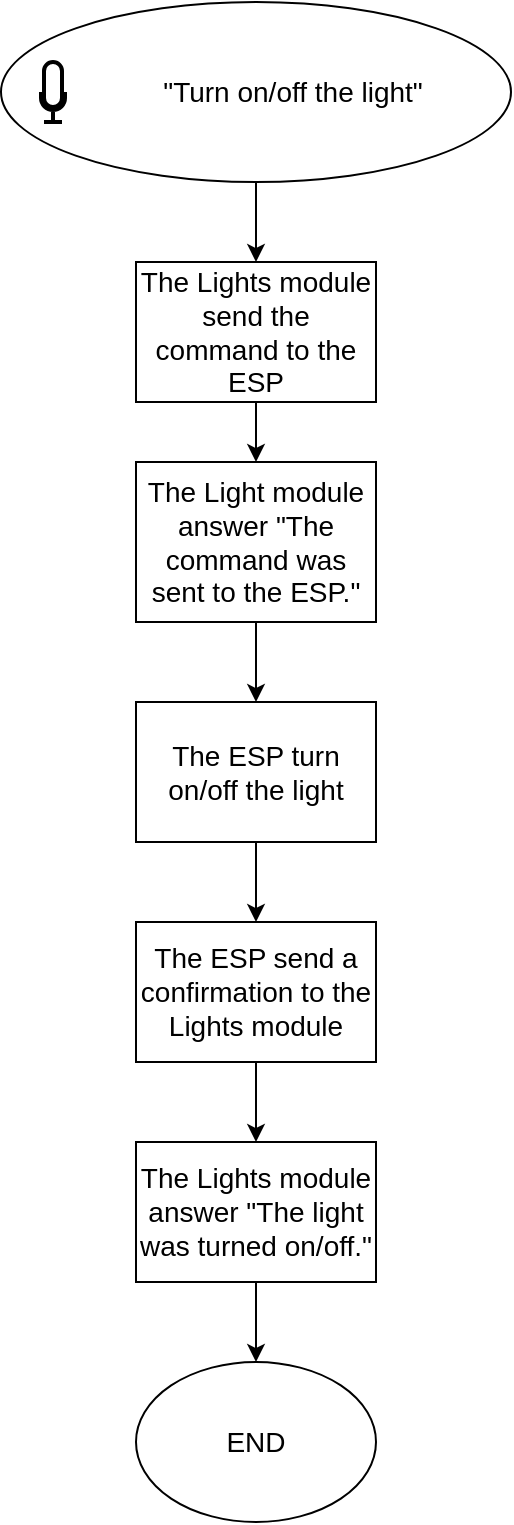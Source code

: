 <mxfile version="14.6.13" type="device"><diagram id="Rtd866kfIYt-t1DQ2XXF" name="Page-1"><mxGraphModel dx="772" dy="1147" grid="1" gridSize="10" guides="1" tooltips="1" connect="1" arrows="1" fold="1" page="1" pageScale="1" pageWidth="827" pageHeight="1169" math="0" shadow="0"><root><mxCell id="0"/><mxCell id="1" parent="0"/><mxCell id="Xhw9Ebo2_peLNCyMHLE8-49" value="" style="edgeStyle=orthogonalEdgeStyle;rounded=0;orthogonalLoop=1;jettySize=auto;html=1;fontSize=14;" edge="1" parent="1" source="Xhw9Ebo2_peLNCyMHLE8-50" target="Xhw9Ebo2_peLNCyMHLE8-54"><mxGeometry relative="1" as="geometry"/></mxCell><mxCell id="Xhw9Ebo2_peLNCyMHLE8-50" value="" style="ellipse;whiteSpace=wrap;html=1;fontSize=14;" vertex="1" parent="1"><mxGeometry x="207.5" y="50" width="255" height="90" as="geometry"/></mxCell><mxCell id="Xhw9Ebo2_peLNCyMHLE8-51" value="" style="html=1;verticalLabelPosition=bottom;align=center;labelBackgroundColor=#ffffff;verticalAlign=top;strokeWidth=2;shadow=0;dashed=0;shape=mxgraph.ios7.icons.microphone;fontSize=14;" vertex="1" parent="1"><mxGeometry x="227.5" y="80" width="12" height="30" as="geometry"/></mxCell><mxCell id="Xhw9Ebo2_peLNCyMHLE8-52" value="&quot;Turn on/off the light&quot;" style="text;html=1;align=center;verticalAlign=middle;resizable=0;points=[];autosize=1;strokeColor=none;fontSize=14;" vertex="1" parent="1"><mxGeometry x="277.5" y="85" width="150" height="20" as="geometry"/></mxCell><mxCell id="Xhw9Ebo2_peLNCyMHLE8-53" value="" style="edgeStyle=orthogonalEdgeStyle;rounded=0;orthogonalLoop=1;jettySize=auto;html=1;fontSize=14;" edge="1" parent="1" source="Xhw9Ebo2_peLNCyMHLE8-54" target="Xhw9Ebo2_peLNCyMHLE8-60"><mxGeometry relative="1" as="geometry"/></mxCell><mxCell id="Xhw9Ebo2_peLNCyMHLE8-54" value="The Lights module send the command to the ESP" style="rounded=0;whiteSpace=wrap;html=1;strokeColor=#000000;fontSize=14;" vertex="1" parent="1"><mxGeometry x="275" y="180" width="120" height="70" as="geometry"/></mxCell><mxCell id="Xhw9Ebo2_peLNCyMHLE8-55" value="" style="edgeStyle=orthogonalEdgeStyle;rounded=0;orthogonalLoop=1;jettySize=auto;html=1;fontSize=14;" edge="1" parent="1" source="Xhw9Ebo2_peLNCyMHLE8-56" target="Xhw9Ebo2_peLNCyMHLE8-58"><mxGeometry relative="1" as="geometry"/></mxCell><mxCell id="Xhw9Ebo2_peLNCyMHLE8-56" value="The ESP turn on/off the light" style="rounded=0;whiteSpace=wrap;html=1;strokeColor=#000000;fontSize=14;" vertex="1" parent="1"><mxGeometry x="275" y="400" width="120" height="70" as="geometry"/></mxCell><mxCell id="Xhw9Ebo2_peLNCyMHLE8-57" value="" style="edgeStyle=orthogonalEdgeStyle;rounded=0;orthogonalLoop=1;jettySize=auto;html=1;fontSize=14;" edge="1" parent="1" source="Xhw9Ebo2_peLNCyMHLE8-58"><mxGeometry relative="1" as="geometry"><mxPoint x="335" y="620" as="targetPoint"/></mxGeometry></mxCell><mxCell id="Xhw9Ebo2_peLNCyMHLE8-58" value="The ESP send a confirmation to the Lights module" style="rounded=0;whiteSpace=wrap;html=1;strokeColor=#000000;fontSize=14;" vertex="1" parent="1"><mxGeometry x="275" y="510" width="120" height="70" as="geometry"/></mxCell><mxCell id="Xhw9Ebo2_peLNCyMHLE8-59" value="" style="edgeStyle=orthogonalEdgeStyle;rounded=0;orthogonalLoop=1;jettySize=auto;html=1;fontSize=14;" edge="1" parent="1" source="Xhw9Ebo2_peLNCyMHLE8-60" target="Xhw9Ebo2_peLNCyMHLE8-56"><mxGeometry relative="1" as="geometry"/></mxCell><mxCell id="Xhw9Ebo2_peLNCyMHLE8-60" value="The Light module answer &quot;The command was sent to the ESP.&quot;" style="rounded=0;whiteSpace=wrap;html=1;strokeColor=#000000;fontSize=14;" vertex="1" parent="1"><mxGeometry x="275" y="280" width="120" height="80" as="geometry"/></mxCell><mxCell id="Xhw9Ebo2_peLNCyMHLE8-61" value="" style="edgeStyle=orthogonalEdgeStyle;rounded=0;orthogonalLoop=1;jettySize=auto;html=1;fontSize=14;" edge="1" parent="1" source="Xhw9Ebo2_peLNCyMHLE8-62" target="Xhw9Ebo2_peLNCyMHLE8-63"><mxGeometry relative="1" as="geometry"/></mxCell><mxCell id="Xhw9Ebo2_peLNCyMHLE8-62" value="The Lights module answer &quot;The light was turned on/off.&quot;" style="rounded=0;whiteSpace=wrap;html=1;strokeColor=#000000;fontSize=14;" vertex="1" parent="1"><mxGeometry x="275" y="620" width="120" height="70" as="geometry"/></mxCell><mxCell id="Xhw9Ebo2_peLNCyMHLE8-63" value="END" style="ellipse;whiteSpace=wrap;html=1;strokeColor=#000000;fontSize=14;" vertex="1" parent="1"><mxGeometry x="275" y="730" width="120" height="80" as="geometry"/></mxCell></root></mxGraphModel></diagram></mxfile>